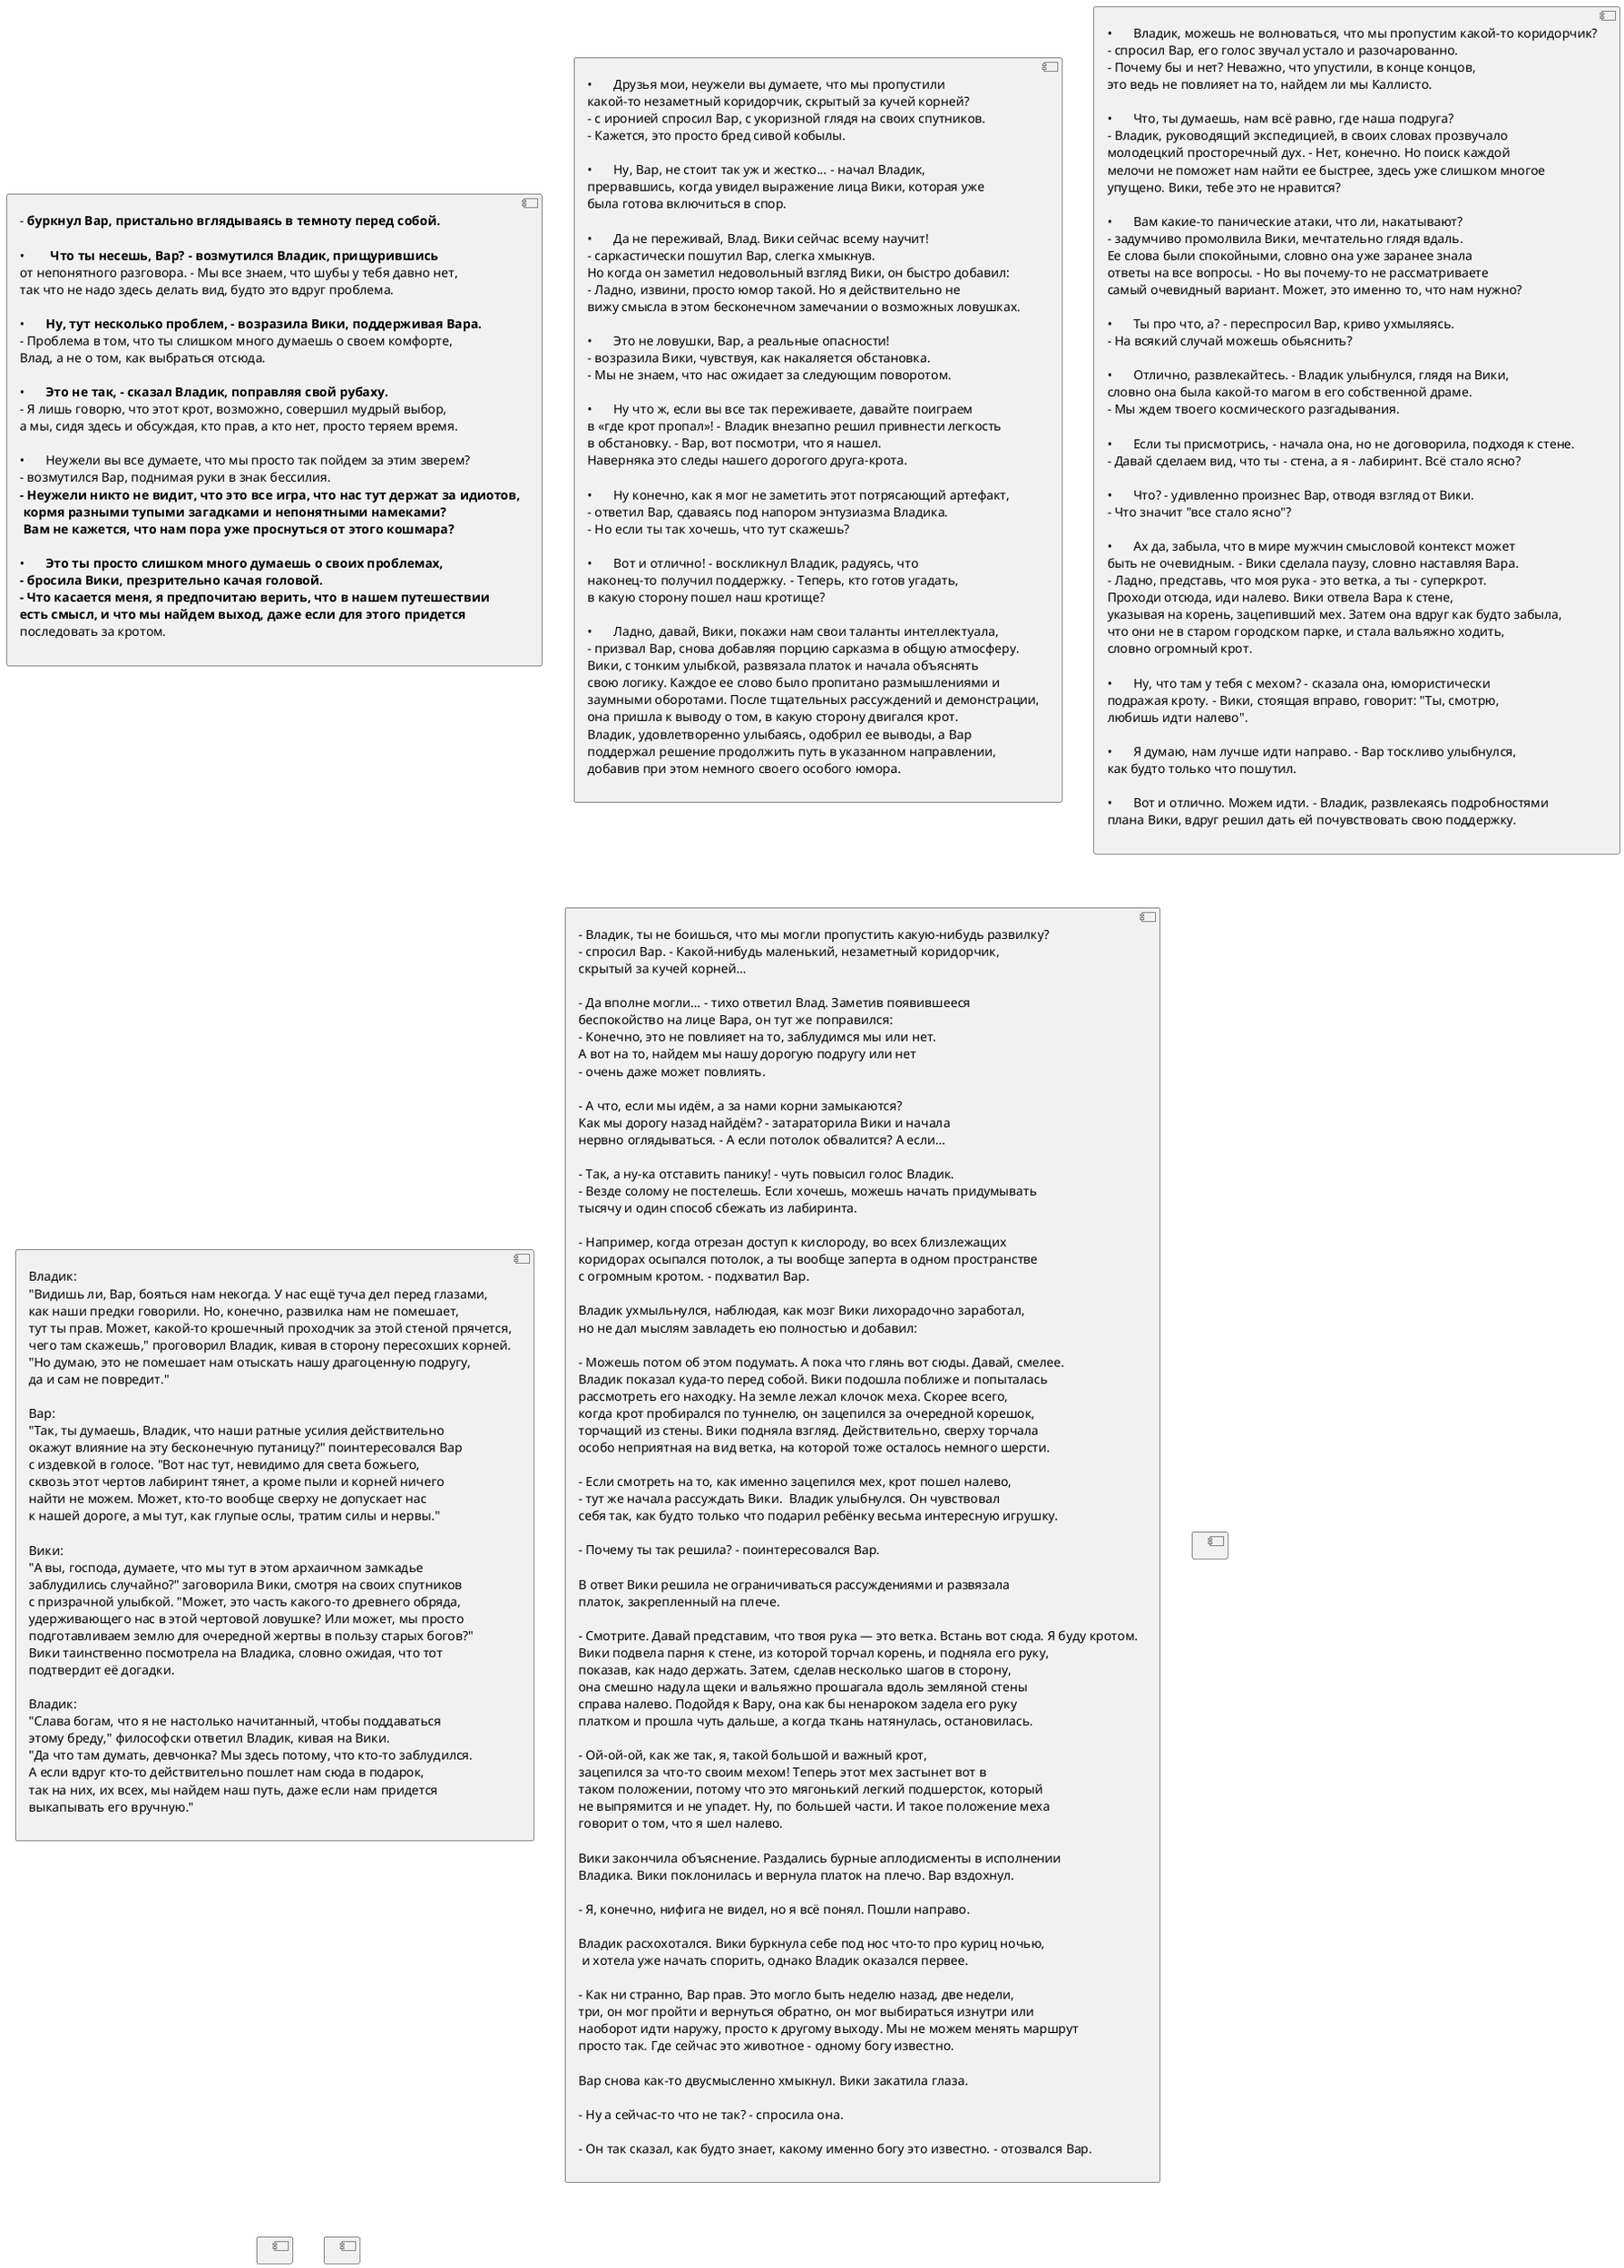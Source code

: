 @startuml
component 1 [
-<b> буркнул Вар, пристально вглядываясь в темноту перед собой.

•<b>	Что ты несешь, Вар? - возмутился Владик, прищурившись
от непонятного разговора. - Мы все знаем, что шубы у тебя давно нет,
так что не надо здесь делать вид, будто это вдруг проблема.

•	<b>Ну, тут несколько проблем, - возразила Вики, поддерживая Вара.
- Проблема в том, что ты слишком много думаешь о своем комфорте,
Влад, а не о том, как выбраться отсюда.

•	<b>Это не так, - сказал Владик, поправляя свой рубаху.
- Я лишь говорю, что этот крот, возможно, совершил мудрый выбор,
а мы, сидя здесь и обсуждая, кто прав, а кто нет, просто теряем время.

•	Неужели вы все думаете, что мы просто так пойдем за этим зверем?
- возмутился Вар, поднимая руки в знак бессилия.
<b>- Неужели никто не видит, что это все игра, что нас тут держат за идиотов,
 <b>кормя разными тупыми загадками и непонятными намеками?
 <b>Вам не кажется, что нам пора уже проснуться от этого кошмара?

•	<b>Это ты просто слишком много думаешь о своих проблемах,
<b>- бросила Вики, презрительно качая головой.
<b>- Что касается меня, я предпочитаю верить, что в нашем путешествии
<b>есть смысл, и что мы найдем выход, даже если для этого придется
последовать за кротом.

]

component 2 [
•	Друзья мои, неужели вы думаете, что мы пропустили
какой-то незаметный коридорчик, скрытый за кучей корней?
- с иронией спросил Вар, с укоризной глядя на своих спутников.
- Кажется, это просто бред сивой кобылы.

•	Ну, Вар, не стоит так уж и жестко... - начал Владик,
прервавшись, когда увидел выражение лица Вики, которая уже
была готова включиться в спор.

•	Да не переживай, Влад. Вики сейчас всему научит!
- саркастически пошутил Вар, слегка хмыкнув.
Но когда он заметил недовольный взгляд Вики, он быстро добавил:
- Ладно, извини, просто юмор такой. Но я действительно не
вижу смысла в этом бесконечном замечании о возможных ловушках.

•	Это не ловушки, Вар, а реальные опасности!
- возразила Вики, чувствуя, как накаляется обстановка.
- Мы не знаем, что нас ожидает за следующим поворотом.

•	Ну что ж, если вы все так переживаете, давайте поиграем
в «где крот пропал»! - Владик внезапно решил привнести легкость
в обстановку. - Вар, вот посмотри, что я нашел.
Наверняка это следы нашего дорогого друга-крота.

•	Ну конечно, как я мог не заметить этот потрясающий артефакт,
- ответил Вар, сдаваясь под напором энтузиазма Владика.
- Но если ты так хочешь, что тут скажешь?

•	Вот и отлично! - воскликнул Владик, радуясь, что
наконец-то получил поддержку. - Теперь, кто готов угадать,
в какую сторону пошел наш кротище?

•	Ладно, давай, Вики, покажи нам свои таланты интеллектуала,
- призвал Вар, снова добавляя порцию сарказма в общую атмосферу.
Вики, с тонким улыбкой, развязала платок и начала объяснять
свою логику. Каждое ее слово было пропитано размышлениями и
заумными оборотами. После тщательных рассуждений и демонстрации,
она пришла к выводу о том, в какую сторону двигался крот.
Владик, удовлетворенно улыбаясь, одобрил ее выводы, а Вар
поддержал решение продолжить путь в указанном направлении,
добавив при этом немного своего особого юмора.

]
component 3 [
•	Владик, можешь не волноваться, что мы пропустим какой-то коридорчик?
- спросил Вар, его голос звучал устало и разочарованно.
- Почему бы и нет? Неважно, что упустили, в конце концов,
это ведь не повлияет на то, найдем ли мы Каллисто.

•	Что, ты думаешь, нам всё равно, где наша подруга?
– Владик, руководящий экспедицией, в своих словах прозвучало
молодецкий просторечный дух. - Нет, конечно. Но поиск каждой
мелочи не поможет нам найти ее быстрее, здесь уже слишком многое
упущено. Вики, тебе это не нравится?

•	Вам какие-то панические атаки, что ли, накатывают?
- задумчиво промолвила Вики, мечтательно глядя вдаль.
Ее слова были спокойными, словно она уже заранее знала
ответы на все вопросы. - Но вы почему-то не рассматриваете
самый очевидный вариант. Может, это именно то, что нам нужно?

•	Ты про что, а? - переспросил Вар, криво ухмыляясь.
- На всякий случай можешь обьяснить?

•	Отлично, развлекайтесь. - Владик улыбнулся, глядя на Вики,
словно она была какой-то магом в его собственной драме.
- Мы ждем твоего космического разгадывания.

•	Если ты присмотрись, - начала она, но не договорила, подходя к стене.
- Давай сделаем вид, что ты - стена, а я - лабиринт. Всё стало ясно?

•	Что? - удивленно произнес Вар, отводя взгляд от Вики.
- Что значит "все стало ясно"?

•	Ах да, забыла, что в мире мужчин смысловой контекст может
быть не очевидным. - Вики сделала паузу, словно наставляя Вара.
- Ладно, представь, что моя рука - это ветка, а ты - суперкрот.
Проходи отсюда, иди налево. Вики отвела Вара к стене,
указывая на корень, зацепивший мех. Затем она вдруг как будто забыла,
что они не в старом городском парке, и стала вальяжно ходить,
словно огромный крот.

•	Ну, что там у тебя с мехом? - сказала она, юмористически
подражая кроту. - Вики, стоящая вправо, говорит: "Ты, смотрю,
любишь идти налево".

•	Я думаю, нам лучше идти направо. - Вар тоскливо улыбнулся,
как будто только что пошутил.

•	Вот и отлично. Можем идти. - Владик, развлекаясь подробностями
плана Вики, вдруг решил дать ей почувствовать свою поддержку.

]
component 4 [
Владик:
"Видишь ли, Вар, бояться нам некогда. У нас ещё туча дел перед глазами,
как наши предки говорили. Но, конечно, развилка нам не помешает,
тут ты прав. Может, какой-то крошечный проходчик за этой стеной прячется,
чего там скажешь," проговорил Владик, кивая в сторону пересохших корней.
"Но думаю, это не помешает нам отыскать нашу драгоценную подругу,
да и сам не повредит."

Вар:
"Так, ты думаешь, Владик, что наши ратные усилия действительно
окажут влияние на эту бесконечную путаницу?" поинтересовался Вар
с издевкой в голосе. "Вот нас тут, невидимо для света божьего,
сквозь этот чертов лабиринт тянет, а кроме пыли и корней ничего
найти не можем. Может, кто-то вообще сверху не допускает нас
к нашей дороге, а мы тут, как глупые ослы, тратим силы и нервы."

Вики:
"А вы, господа, думаете, что мы тут в этом архаичном замкадье
заблудились случайно?" заговорила Вики, смотря на своих спутников
с призрачной улыбкой. "Может, это часть какого-то древнего обряда,
удерживающего нас в этой чертовой ловушке? Или может, мы просто
подготавливаем землю для очередной жертвы в пользу старых богов?"
Вики таинственно посмотрела на Владика, словно ожидая, что тот
подтвердит её догадки.

Владик:
"Слава богам, что я не настолько начитанный, чтобы поддаваться
этому бреду," философски ответил Владик, кивая на Вики.
"Да что там думать, девчонка? Мы здесь потому, что кто-то заблудился.
А если вдруг кто-то действительно пошлет нам сюда в подарок,
так на них, их всех, мы найдем наш путь, даже если нам придется
выкапывать его вручную."

]
component 5 [
- Владик, ты не боишься, что мы могли пропустить какую-нибудь развилку?
– спросил Вар. – Какой-нибудь маленький, незаметный коридорчик,
скрытый за кучей корней…

- Да вполне могли… - тихо ответил Влад. Заметив появившееся
беспокойство на лице Вара, он тут же поправился:
- Конечно, это не повлияет на то, заблудимся мы или нет.
А вот на то, найдем мы нашу дорогую подругу или нет
– очень даже может повлиять.

- А что, если мы идём, а за нами корни замыкаются?
Как мы дорогу назад найдём? – затараторила Вики и начала
нервно оглядываться. – А если потолок обвалится? А если…

- Так, а ну-ка отставить панику! – чуть повысил голос Владик.
– Везде солому не постелешь. Если хочешь, можешь начать придумывать
тысячу и один способ сбежать из лабиринта.

- Например, когда отрезан доступ к кислороду, во всех близлежащих
коридорах осыпался потолок, а ты вообще заперта в одном пространстве
с огромным кротом. – подхватил Вар.

Владик ухмыльнулся, наблюдая, как мозг Вики лихорадочно заработал,
но не дал мыслям завладеть ею полностью и добавил:

- Можешь потом об этом подумать. А пока что глянь вот сюды. Давай, смелее.
Владик показал куда-то перед собой. Вики подошла поближе и попыталась
рассмотреть его находку. На земле лежал клочок меха. Скорее всего,
когда крот пробирался по туннелю, он зацепился за очередной корешок,
торчащий из стены. Вики подняла взгляд. Действительно, сверху торчала
особо неприятная на вид ветка, на которой тоже осталось немного шерсти.

- Если смотреть на то, как именно зацепился мех, крот пошел налево,
- тут же начала рассуждать Вики.  Владик улыбнулся. Он чувствовал
себя так, как будто только что подарил ребёнку весьма интересную игрушку.

- Почему ты так решила? – поинтересовался Вар.

В ответ Вики решила не ограничиваться рассуждениями и развязала
платок, закрепленный на плече.

- Смотрите. Давай представим, что твоя рука — это ветка. Встань вот сюда. Я буду кротом.
Вики подвела парня к стене, из которой торчал корень, и подняла его руку,
показав, как надо держать. Затем, сделав несколько шагов в сторону,
она смешно надула щеки и вальяжно прошагала вдоль земляной стены
справа налево. Подойдя к Вару, она как бы ненароком задела его руку
платком и прошла чуть дальше, а когда ткань натянулась, остановилась.

- Ой-ой-ой, как же так, я, такой большой и важный крот,
зацепился за что-то своим мехом! Теперь этот мех застынет вот в
таком положении, потому что это мягонький легкий подшерсток, который
не выпрямится и не упадет. Ну, по большей части. И такое положение меха
говорит о том, что я шел налево.

Вики закончила объяснение. Раздались бурные аплодисменты в исполнении
Владика. Вики поклонилась и вернула платок на плечо. Вар вздохнул.

- Я, конечно, нифига не видел, но я всё понял. Пошли направо.

Владик расхохотался. Вики буркнула себе под нос что-то про куриц ночью,
 и хотела уже начать спорить, однако Владик оказался первее.

- Как ни странно, Вар прав. Это могло быть неделю назад, две недели,
три, он мог пройти и вернуться обратно, он мог выбираться изнутри или
наоборот идти наружу, просто к другому выходу. Мы не можем менять маршрут
просто так. Где сейчас это животное – одному богу известно.

Вар снова как-то двусмысленно хмыкнул. Вики закатила глаза.

- Ну а сейчас-то что не так? – спросила она.

- Он так сказал, как будто знает, какому именно богу это известно. – отозвался Вар.

]
component 6 [

]
component 7 [

]

component 8 [

]



@enduml